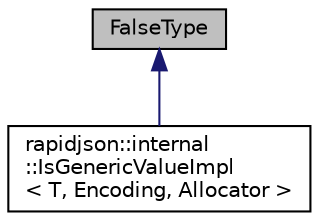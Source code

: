 digraph "FalseType"
{
 // INTERACTIVE_SVG=YES
 // LATEX_PDF_SIZE
  edge [fontname="Helvetica",fontsize="10",labelfontname="Helvetica",labelfontsize="10"];
  node [fontname="Helvetica",fontsize="10",shape=record];
  Node0 [label="FalseType",height=0.2,width=0.4,color="black", fillcolor="grey75", style="filled", fontcolor="black",tooltip=" "];
  Node0 -> Node1 [dir="back",color="midnightblue",fontsize="10",style="solid",fontname="Helvetica"];
  Node1 [label="rapidjson::internal\l::IsGenericValueImpl\l\< T, Encoding, Allocator \>",height=0.2,width=0.4,color="black", fillcolor="white", style="filled",URL="$structrapidjson_1_1internal_1_1_is_generic_value_impl.html",tooltip=" "];
}
